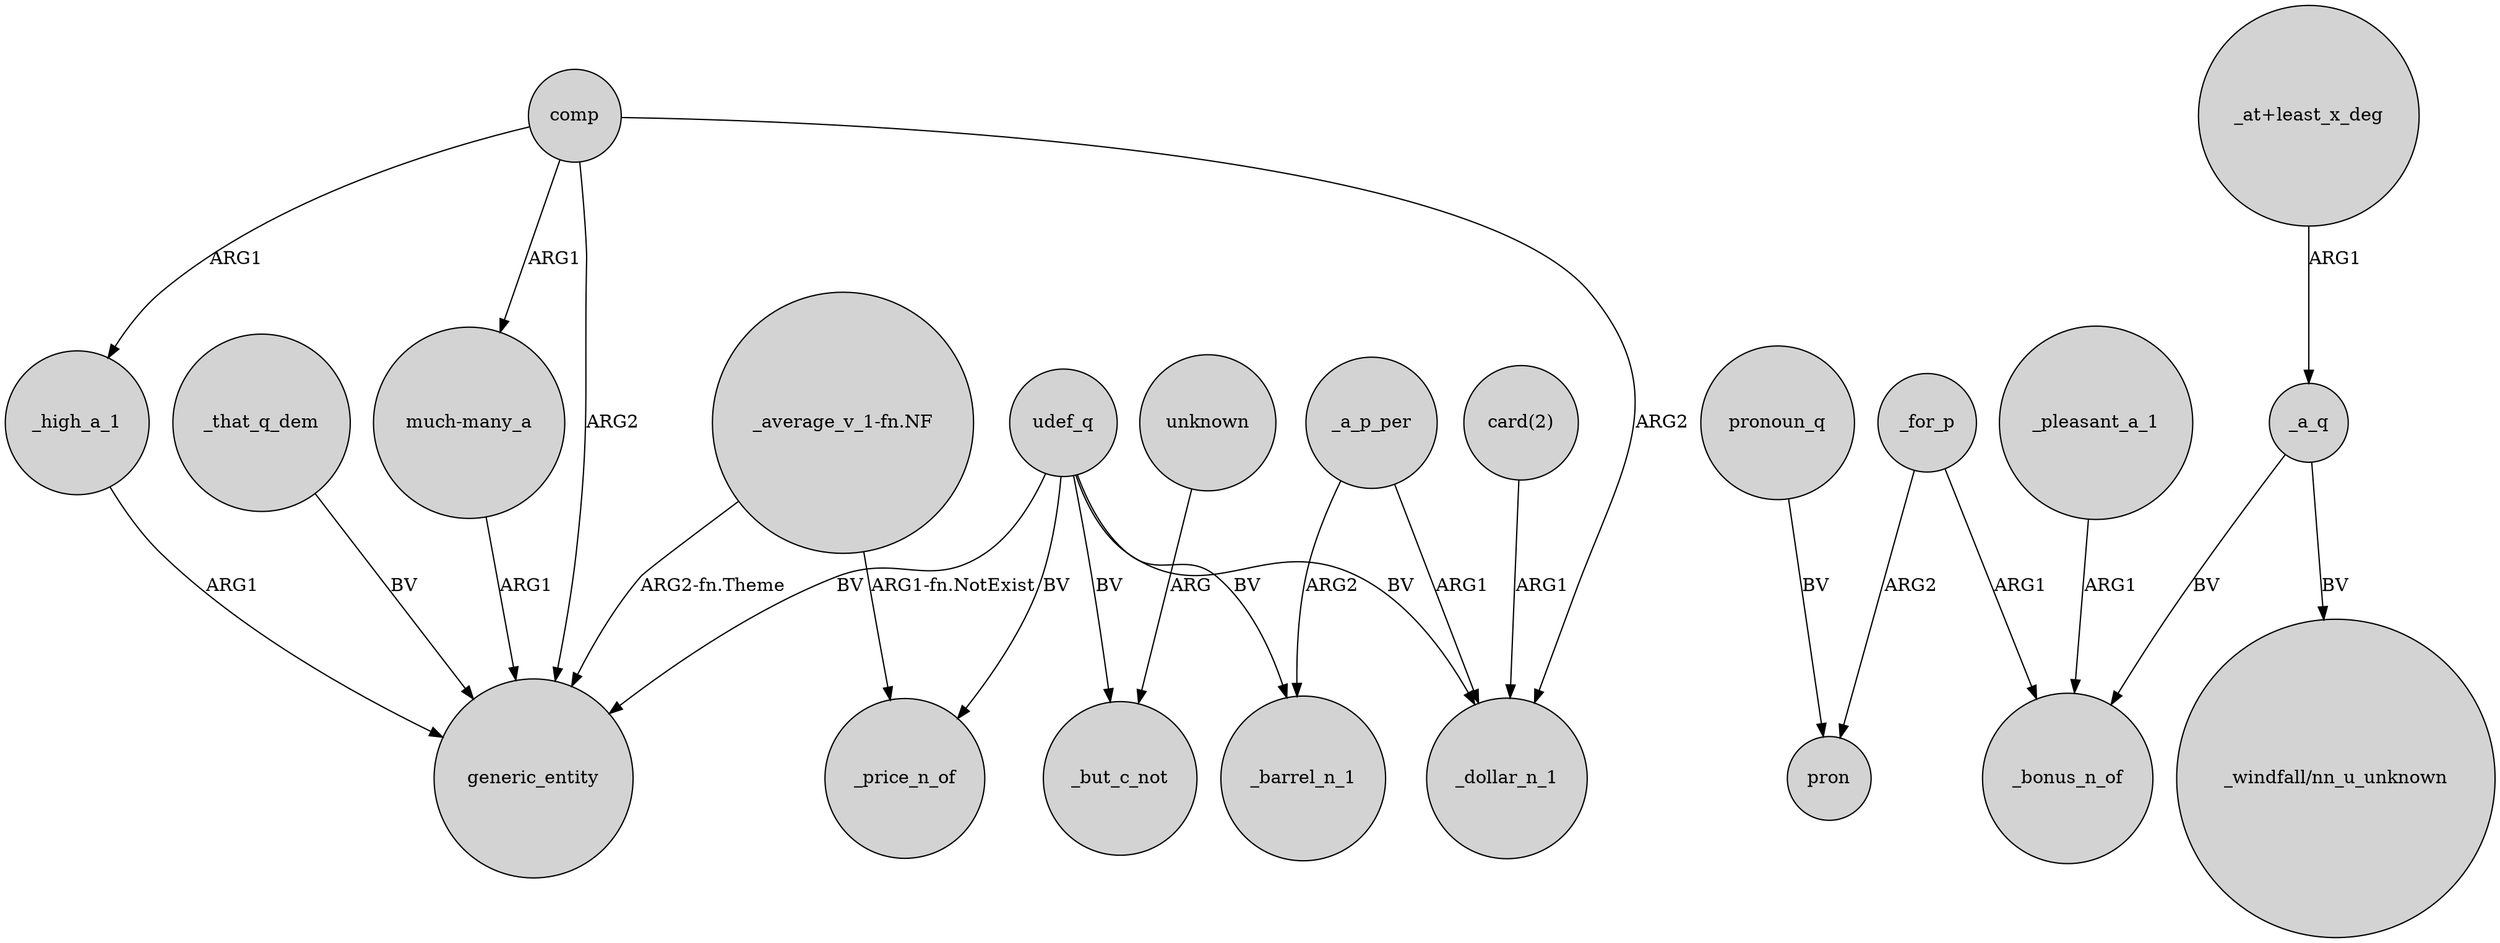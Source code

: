 digraph {
	node [shape=circle style=filled]
	udef_q -> _price_n_of [label=BV]
	udef_q -> generic_entity [label=BV]
	_that_q_dem -> generic_entity [label=BV]
	"much-many_a" -> generic_entity [label=ARG1]
	"card(2)" -> _dollar_n_1 [label=ARG1]
	comp -> _high_a_1 [label=ARG1]
	udef_q -> _but_c_not [label=BV]
	"_average_v_1-fn.NF" -> _price_n_of [label="ARG1-fn.NotExist"]
	_a_p_per -> _barrel_n_1 [label=ARG2]
	_a_q -> "_windfall/nn_u_unknown" [label=BV]
	_high_a_1 -> generic_entity [label=ARG1]
	"_at+least_x_deg" -> _a_q [label=ARG1]
	_a_p_per -> _dollar_n_1 [label=ARG1]
	pronoun_q -> pron [label=BV]
	comp -> "much-many_a" [label=ARG1]
	_for_p -> pron [label=ARG2]
	unknown -> _but_c_not [label=ARG]
	"_average_v_1-fn.NF" -> generic_entity [label="ARG2-fn.Theme"]
	_a_q -> _bonus_n_of [label=BV]
	_for_p -> _bonus_n_of [label=ARG1]
	_pleasant_a_1 -> _bonus_n_of [label=ARG1]
	comp -> _dollar_n_1 [label=ARG2]
	comp -> generic_entity [label=ARG2]
	udef_q -> _barrel_n_1 [label=BV]
	udef_q -> _dollar_n_1 [label=BV]
}
